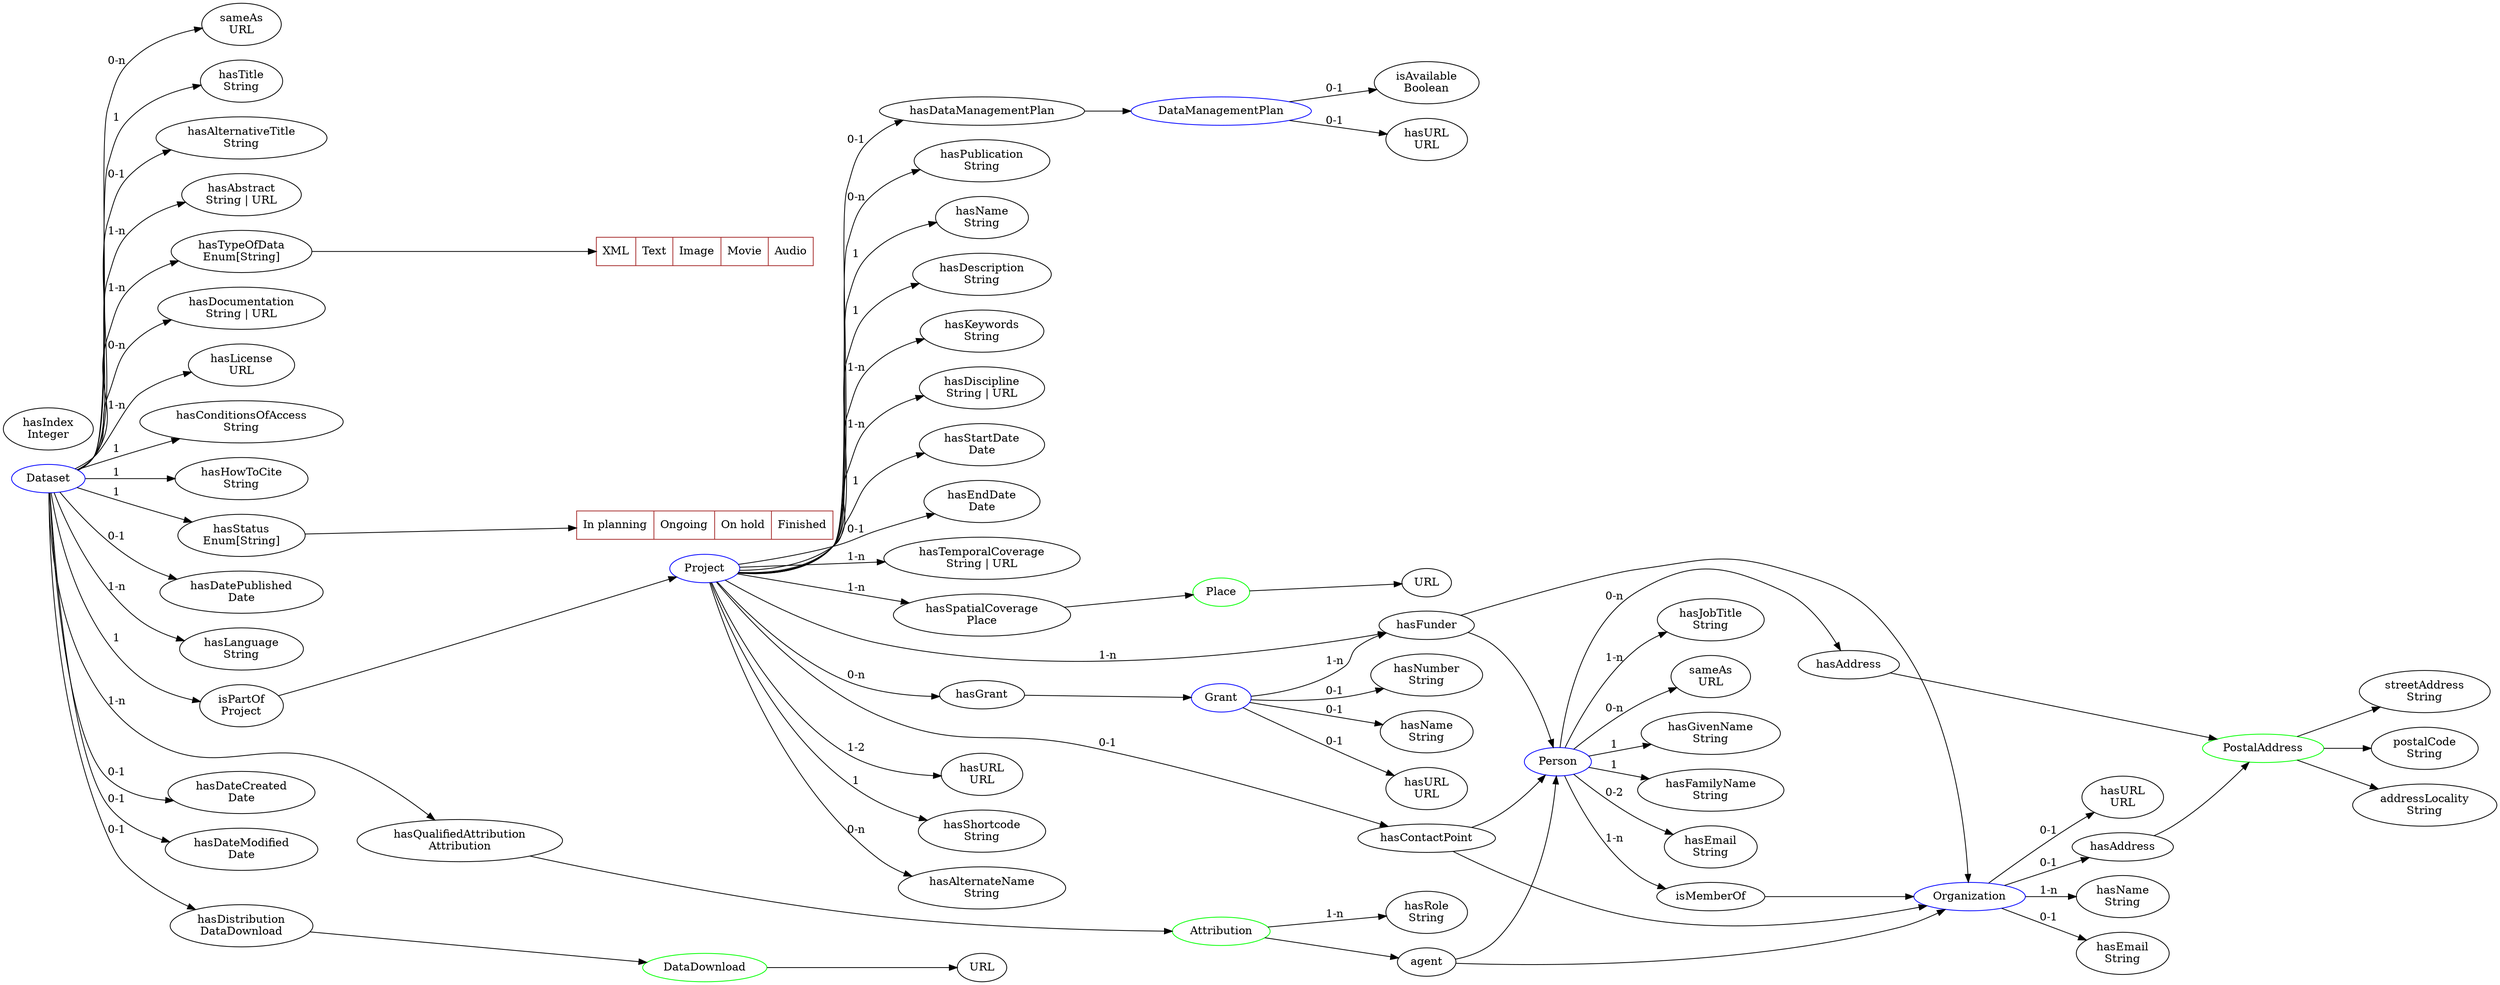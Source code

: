 digraph metadata {
    rankdir="LR";

    // dsp-repo Datatypes
    Dataset [color=blue];
    Project [color=blue];
    Person [color=blue];
    Organization [color=blue];
    Grant [color=blue];
    DataManagementPlan [color=blue];
    // List [color=blue];
    // ListItem [color=blue];

    // other Datatypes
    Attribution [color=green];
    DataDownload [color=green];
    PostalAddress [color=green];
    Place [color=green];

    agent -> Person;
    agent -> Organization;

    DataDownload -> URL;

    URL_ [label="URL"];
    Place -> URL_;

    streetAddress [label="streetAddress\nString"];
    PostalAddress -> streetAddress
    postalCode [label="postalCode\nString"];
    PostalAddress -> postalCode
    addressLocality [label="addressLocality\nString"];
    PostalAddress -> addressLocality

    // Enum
    Types [color=brown, shape=record, label="{XML | Text | Image | Movie | Audio}"];
    Stati [color=brown, shape=record, label="{In planning | Ongoing | On hold | Finished}"];


    // Dataset
    // -------
    sameAs [label="sameAs\nURL"];
    Dataset -> sameAs [label="0-n"];

    hasTitle [label="hasTitle\nString"];
    Dataset -> hasTitle [label="1"];

    hasAlternativeTitle [label="hasAlternativeTitle\nString"];
    Dataset -> hasAlternativeTitle [label="0-1"];

    hasAbstract [label="hasAbstract\nString | URL"];
    Dataset -> hasAbstract [label="1-n"];

    hasTypeOfData [label="hasTypeOfData\nEnum[String]"];
    Dataset -> hasTypeOfData [label="1-n"];
    hasTypeOfData -> Types;

    hasDocumentation [label="hasDocumentation\nString | URL"];
    Dataset -> hasDocumentation [label="0-n"];

    hasLicense [label="hasLicense\nURL"];
    Dataset -> hasLicense [label="1-n"];

    hasConditionsOfAccess [label="hasConditionsOfAccess\nString"];
    Dataset -> hasConditionsOfAccess [label="1"];

    hasHowToCite [label="hasHowToCite\nString"];
    Dataset -> hasHowToCite [label="1"];

    hasStatus [label="hasStatus\nEnum[String]"];
    Dataset -> hasStatus [label="1"];
    hasStatus -> Stati

    hasDatePublished [label="hasDatePublished\nDate"];
    Dataset -> hasDatePublished [label="0-1"];

    hasLanguage [label="hasLanguage\nString"];
    Dataset -> hasLanguage [label="1-n"];

    isPartOf [label="isPartOf\nProject"];
    Dataset -> isPartOf [label="1"];
    isPartOf -> Project;

    hasQualifiedAttribution [label="hasQualifiedAttribution\nAttribution"]
    Dataset -> hasQualifiedAttribution [label="1-n"];
    hasQualifiedAttribution -> Attribution;

    hasDateCreated [label="hasDateCreated\nDate"];
    Dataset -> hasDateCreated [label="0-1"];

    hasDateModified [label="hasDateModified\nDate"];
    Dataset -> hasDateModified [label="0-1"];

    hasDistribution [label="hasDistribution\nDataDownload"];
    Dataset -> hasDistribution [label="0-1"];
    hasDistribution -> DataDownload


    // Project
    // -------
    hasName [label="hasName\nString"];
    Project -> hasName [label="1"];

    hasDescription [label="hasDescription\nString"];
    Project -> hasDescription [label="1"];

    hasKeywords [label="hasKeywords\nString"];
    Project -> hasKeywords [label="1-n"];

    hasDiscipline [label="hasDiscipline\nString | URL"];
    Project -> hasDiscipline [label="1-n"];

    hasStartDate [label="hasStartDate\nDate"];
    Project -> hasStartDate [label="1"];

    hasEndDate [label="hasEndDate\nDate"];
    Project -> hasEndDate [label="0-1"];

    hasTemporalCoverage [label="hasTemporalCoverage\nString | URL"];
    Project -> hasTemporalCoverage [label="1-n"];

    hasSpatialCoverage [label="hasSpatialCoverage\nPlace"];
    Project -> hasSpatialCoverage [label="1-n"];
    hasSpatialCoverage -> Place

    Project -> hasFunder [label="1-n"];
    hasFunder -> Person;
    hasFunder -> Organization;

    Project -> hasGrant [label="0-n"];
    hasGrant -> Grant;

    hasURL [label="hasURL\nURL"];
    Project -> hasURL [label="1-2"];

    hasShortcode [label="hasShortcode\nString"];
    Project -> hasShortcode [label="1"];

    hasAlternateName [label="hasAlternateName\nString"];
    Project -> hasAlternateName [label="0-n"];

    Project -> hasDataManagementPlan [label="0-1"];
    hasDataManagementPlan -> DataManagementPlan;

    hasPublication [label="hasPublication\nString"];
    Project -> hasPublication [label="0-n"];

    Project -> hasContactPoint [label="0-1"];
    hasContactPoint -> Person;
    hasContactPoint -> Organization;


    // Person
    // ------
    sameAs2 [label="sameAs\nURL"];
    Person -> sameAs2 [label="0-n"];

    hasGivenName [label="hasGivenName\nString"];
    Person -> hasGivenName [label="1"];
    // hasGivenName -> List;
    // List -> hasListItem [label="0-n"];
    // hasListItem -> ListItem;
    // ListItem -> hasValue [label="1"];
    // hasValue [label="hasValue\nString"];
    // ListItem -> hasIndex [label="1"];
    hasIndex [label="hasIndex\nInteger"];

    hasFamilyName [label="hasFamilyName\nString"];
    Person -> hasFamilyName [label="1"];
    // hasFamilyName -> List;

    hasEmail [label="hasEmail\nString"];
    Person -> hasEmail [label="0-2"];

    Person -> hasAddress [label="0-n"];
    hasAddress -> PostalAddress

    Person -> isMemberOf [label="1-n"];
    isMemberOf -> Organization

    hasJobTitle [label="hasJobTitle\nString"];
    Person -> hasJobTitle [label="1-n"];

    hasRole [label="hasRole\nString"];
    Attribution -> agent;
    Attribution -> hasRole [label="1-n"];


    // Organization
    // ------------
    hasName2 [label="hasName\nString"];
    Organization -> hasName2 [label="1-n"];

    hasEmail2 [label="hasEmail\nString"];
    Organization -> hasEmail2 [label="0-1"];

    hasAddress2 [label="hasAddress"];
    Organization -> hasAddress2 [label="0-1"];
    hasAddress2 -> PostalAddress;

    hasURL2 [label="hasURL\nURL"];
    Organization -> hasURL2 [label="0-1"];


    // Grant
    // -----
    hasName3 [label="hasName\nString"];
    Grant -> hasName3 [label="0-1"];

    hasURL3 [label="hasURL\nURL"];
    Grant -> hasURL3 [label="0-1"];

    hasNumber [label="hasNumber\nString"];
    Grant -> hasNumber [label="0-1"]

    hasFunder [label="hasFunder"];
    Grant -> hasFunder [label="1-n"]


    // Data Management Plan
    // --------------------
    hasURL4 [label="hasURL\nURL"];
    DataManagementPlan -> hasURL4 [label="0-1"]
    isAvailable [label="isAvailable\nBoolean"];
    DataManagementPlan -> isAvailable [label="0-1"]
}
